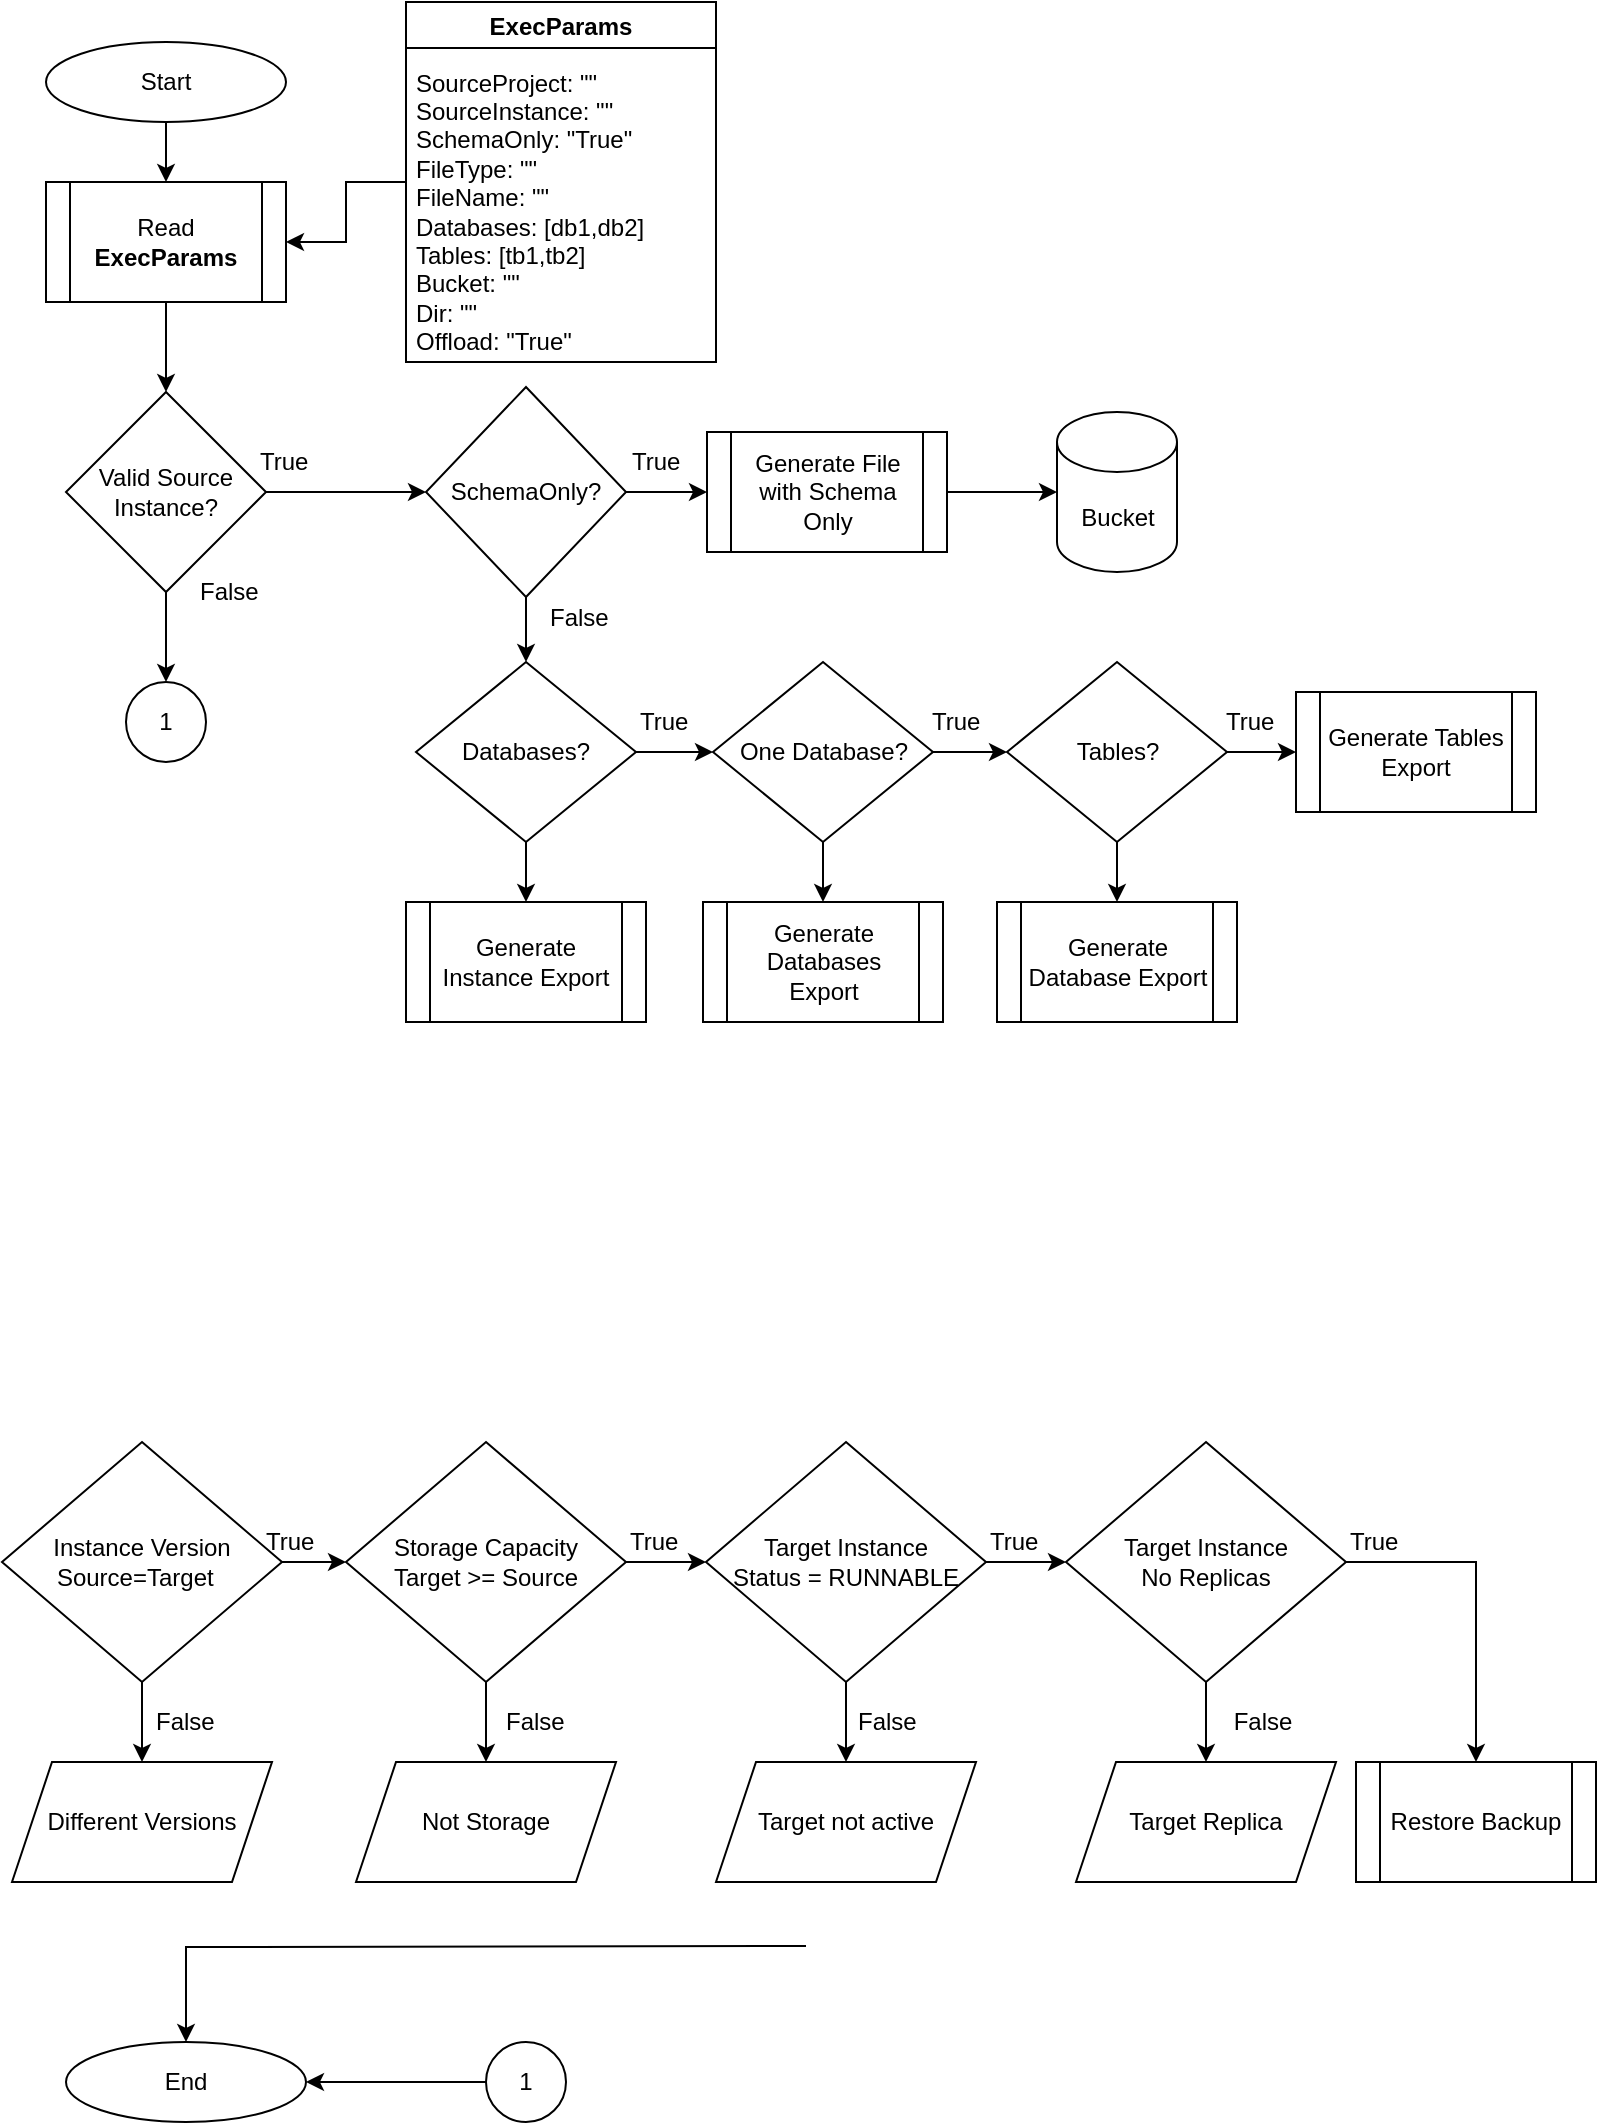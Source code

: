 <mxfile version="18.0.6" type="device"><diagram id="by7_IL-NuaCdy1XZ5fal" name="Page-1"><mxGraphModel dx="723" dy="461" grid="1" gridSize="10" guides="1" tooltips="1" connect="1" arrows="1" fold="1" page="1" pageScale="1" pageWidth="850" pageHeight="1100" math="0" shadow="0"><root><mxCell id="0"/><mxCell id="1" parent="0"/><mxCell id="hr8UE3AxpqPXBlZ-kHDY-1" style="edgeStyle=orthogonalEdgeStyle;rounded=0;orthogonalLoop=1;jettySize=auto;html=1;" edge="1" parent="1" target="hr8UE3AxpqPXBlZ-kHDY-27"><mxGeometry relative="1" as="geometry"><mxPoint x="425" y="991.97" as="sourcePoint"/></mxGeometry></mxCell><mxCell id="hr8UE3AxpqPXBlZ-kHDY-3" style="edgeStyle=orthogonalEdgeStyle;rounded=0;orthogonalLoop=1;jettySize=auto;html=1;entryX=0.5;entryY=0;entryDx=0;entryDy=0;" edge="1" parent="1" source="hr8UE3AxpqPXBlZ-kHDY-4" target="hr8UE3AxpqPXBlZ-kHDY-9"><mxGeometry relative="1" as="geometry"/></mxCell><mxCell id="hr8UE3AxpqPXBlZ-kHDY-4" value="Start" style="ellipse;whiteSpace=wrap;html=1;" vertex="1" parent="1"><mxGeometry x="45" y="40" width="120" height="40" as="geometry"/></mxCell><mxCell id="hr8UE3AxpqPXBlZ-kHDY-5" style="edgeStyle=orthogonalEdgeStyle;rounded=0;orthogonalLoop=1;jettySize=auto;html=1;entryX=1;entryY=0.5;entryDx=0;entryDy=0;" edge="1" parent="1" source="hr8UE3AxpqPXBlZ-kHDY-6" target="hr8UE3AxpqPXBlZ-kHDY-9"><mxGeometry relative="1" as="geometry"/></mxCell><mxCell id="hr8UE3AxpqPXBlZ-kHDY-6" value="ExecParams" style="swimlane;" vertex="1" parent="1"><mxGeometry x="225" y="20" width="155" height="180" as="geometry"/></mxCell><mxCell id="hr8UE3AxpqPXBlZ-kHDY-7" value="&lt;span style=&quot;&quot;&gt;SourceProject: &quot;&quot;&lt;/span&gt;&lt;br style=&quot;&quot;&gt;&lt;span style=&quot;&quot;&gt;SourceInstance: &quot;&quot;&lt;br&gt;SchemaOnly: &quot;True&quot;&lt;br&gt;FileType: &quot;&quot;&lt;br&gt;FileName: &quot;&quot;&lt;br&gt;Databases: [db1,db2]&lt;br&gt;Tables:&amp;nbsp;&lt;/span&gt;[tb1,tb2]&lt;span style=&quot;&quot;&gt;&lt;br&gt;Bucket: &quot;&quot;&lt;br&gt;Dir: &quot;&quot;&lt;br&gt;Offload: &quot;True&quot;&lt;br&gt;&lt;/span&gt;" style="text;html=1;align=left;verticalAlign=middle;resizable=0;points=[];autosize=1;strokeColor=none;fillColor=none;spacingTop=0;spacingBottom=0;spacing=2;spacingLeft=0;" vertex="1" parent="hr8UE3AxpqPXBlZ-kHDY-6"><mxGeometry x="3" y="30" width="130" height="150" as="geometry"/></mxCell><mxCell id="hr8UE3AxpqPXBlZ-kHDY-8" style="edgeStyle=orthogonalEdgeStyle;rounded=0;orthogonalLoop=1;jettySize=auto;html=1;entryX=0.5;entryY=0;entryDx=0;entryDy=0;" edge="1" parent="1" source="hr8UE3AxpqPXBlZ-kHDY-9" target="hr8UE3AxpqPXBlZ-kHDY-33"><mxGeometry relative="1" as="geometry"/></mxCell><mxCell id="hr8UE3AxpqPXBlZ-kHDY-9" value="Read&lt;br&gt;&lt;span style=&quot;font-weight: 700;&quot;&gt;ExecParams&lt;/span&gt;" style="shape=process;whiteSpace=wrap;html=1;backgroundOutline=1;" vertex="1" parent="1"><mxGeometry x="45" y="110" width="120" height="60" as="geometry"/></mxCell><mxCell id="hr8UE3AxpqPXBlZ-kHDY-10" style="edgeStyle=orthogonalEdgeStyle;rounded=0;orthogonalLoop=1;jettySize=auto;html=1;entryX=0;entryY=0.5;entryDx=0;entryDy=0;" edge="1" parent="1" source="hr8UE3AxpqPXBlZ-kHDY-12" target="hr8UE3AxpqPXBlZ-kHDY-15"><mxGeometry relative="1" as="geometry"/></mxCell><mxCell id="hr8UE3AxpqPXBlZ-kHDY-11" style="edgeStyle=orthogonalEdgeStyle;rounded=0;orthogonalLoop=1;jettySize=auto;html=1;entryX=0.5;entryY=0;entryDx=0;entryDy=0;" edge="1" parent="1" source="hr8UE3AxpqPXBlZ-kHDY-12" target="hr8UE3AxpqPXBlZ-kHDY-28"><mxGeometry relative="1" as="geometry"/></mxCell><mxCell id="hr8UE3AxpqPXBlZ-kHDY-12" value="Instance Version&lt;br&gt;&lt;span style=&quot;&quot;&gt;Source=Target&amp;nbsp;&amp;nbsp;&lt;/span&gt;" style="rhombus;whiteSpace=wrap;html=1;" vertex="1" parent="1"><mxGeometry x="23" y="740" width="140" height="120" as="geometry"/></mxCell><mxCell id="hr8UE3AxpqPXBlZ-kHDY-13" value="" style="edgeStyle=orthogonalEdgeStyle;rounded=0;orthogonalLoop=1;jettySize=auto;html=1;" edge="1" parent="1" source="hr8UE3AxpqPXBlZ-kHDY-15" target="hr8UE3AxpqPXBlZ-kHDY-18"><mxGeometry relative="1" as="geometry"/></mxCell><mxCell id="hr8UE3AxpqPXBlZ-kHDY-14" style="edgeStyle=orthogonalEdgeStyle;rounded=0;orthogonalLoop=1;jettySize=auto;html=1;entryX=0.5;entryY=0;entryDx=0;entryDy=0;" edge="1" parent="1" source="hr8UE3AxpqPXBlZ-kHDY-15" target="hr8UE3AxpqPXBlZ-kHDY-29"><mxGeometry relative="1" as="geometry"/></mxCell><mxCell id="hr8UE3AxpqPXBlZ-kHDY-15" value="Storage Capacity&lt;br&gt;Target &amp;gt;= Source" style="rhombus;whiteSpace=wrap;html=1;" vertex="1" parent="1"><mxGeometry x="195" y="740" width="140" height="120" as="geometry"/></mxCell><mxCell id="hr8UE3AxpqPXBlZ-kHDY-16" style="edgeStyle=orthogonalEdgeStyle;rounded=0;orthogonalLoop=1;jettySize=auto;html=1;entryX=0;entryY=0.5;entryDx=0;entryDy=0;" edge="1" parent="1" source="hr8UE3AxpqPXBlZ-kHDY-18" target="hr8UE3AxpqPXBlZ-kHDY-21"><mxGeometry relative="1" as="geometry"/></mxCell><mxCell id="hr8UE3AxpqPXBlZ-kHDY-17" style="edgeStyle=orthogonalEdgeStyle;rounded=0;orthogonalLoop=1;jettySize=auto;html=1;entryX=0.5;entryY=0;entryDx=0;entryDy=0;" edge="1" parent="1" source="hr8UE3AxpqPXBlZ-kHDY-18" target="hr8UE3AxpqPXBlZ-kHDY-30"><mxGeometry relative="1" as="geometry"/></mxCell><mxCell id="hr8UE3AxpqPXBlZ-kHDY-18" value="Target Instance&lt;br&gt;Status = RUNNABLE" style="rhombus;whiteSpace=wrap;html=1;" vertex="1" parent="1"><mxGeometry x="375" y="740" width="140" height="120" as="geometry"/></mxCell><mxCell id="hr8UE3AxpqPXBlZ-kHDY-19" style="edgeStyle=orthogonalEdgeStyle;rounded=0;orthogonalLoop=1;jettySize=auto;html=1;entryX=0.5;entryY=0;entryDx=0;entryDy=0;" edge="1" parent="1" source="hr8UE3AxpqPXBlZ-kHDY-21" target="hr8UE3AxpqPXBlZ-kHDY-58"><mxGeometry relative="1" as="geometry"/></mxCell><mxCell id="hr8UE3AxpqPXBlZ-kHDY-20" style="edgeStyle=orthogonalEdgeStyle;rounded=0;orthogonalLoop=1;jettySize=auto;html=1;" edge="1" parent="1" source="hr8UE3AxpqPXBlZ-kHDY-21" target="hr8UE3AxpqPXBlZ-kHDY-66"><mxGeometry relative="1" as="geometry"/></mxCell><mxCell id="hr8UE3AxpqPXBlZ-kHDY-21" value="Target Instance&lt;br&gt;No Replicas" style="rhombus;whiteSpace=wrap;html=1;" vertex="1" parent="1"><mxGeometry x="555" y="740" width="140" height="120" as="geometry"/></mxCell><mxCell id="hr8UE3AxpqPXBlZ-kHDY-22" value="True" style="text;html=1;align=left;verticalAlign=middle;resizable=0;points=[];autosize=1;strokeColor=none;fillColor=none;" vertex="1" parent="1"><mxGeometry x="153" y="780" width="40" height="20" as="geometry"/></mxCell><mxCell id="hr8UE3AxpqPXBlZ-kHDY-23" value="True" style="text;html=1;align=left;verticalAlign=middle;resizable=0;points=[];autosize=1;strokeColor=none;fillColor=none;" vertex="1" parent="1"><mxGeometry x="335" y="780" width="40" height="20" as="geometry"/></mxCell><mxCell id="hr8UE3AxpqPXBlZ-kHDY-24" value="True" style="text;html=1;align=left;verticalAlign=middle;resizable=0;points=[];autosize=1;strokeColor=none;fillColor=none;" vertex="1" parent="1"><mxGeometry x="515" y="780" width="40" height="20" as="geometry"/></mxCell><mxCell id="hr8UE3AxpqPXBlZ-kHDY-25" value="True" style="text;html=1;align=left;verticalAlign=middle;resizable=0;points=[];autosize=1;strokeColor=none;fillColor=none;" vertex="1" parent="1"><mxGeometry x="695" y="780" width="40" height="20" as="geometry"/></mxCell><mxCell id="hr8UE3AxpqPXBlZ-kHDY-26" value="False" style="text;html=1;align=center;verticalAlign=middle;resizable=0;points=[];autosize=1;strokeColor=none;fillColor=none;" vertex="1" parent="1"><mxGeometry x="633" y="870" width="40" height="20" as="geometry"/></mxCell><mxCell id="hr8UE3AxpqPXBlZ-kHDY-27" value="End" style="ellipse;whiteSpace=wrap;html=1;" vertex="1" parent="1"><mxGeometry x="55" y="1040" width="120" height="40" as="geometry"/></mxCell><mxCell id="hr8UE3AxpqPXBlZ-kHDY-28" value="Different Versions" style="shape=parallelogram;perimeter=parallelogramPerimeter;whiteSpace=wrap;html=1;fixedSize=1;" vertex="1" parent="1"><mxGeometry x="28" y="900" width="130" height="60" as="geometry"/></mxCell><mxCell id="hr8UE3AxpqPXBlZ-kHDY-29" value="Not Storage" style="shape=parallelogram;perimeter=parallelogramPerimeter;whiteSpace=wrap;html=1;fixedSize=1;" vertex="1" parent="1"><mxGeometry x="200" y="900" width="130" height="60" as="geometry"/></mxCell><mxCell id="hr8UE3AxpqPXBlZ-kHDY-30" value="Target not active" style="shape=parallelogram;perimeter=parallelogramPerimeter;whiteSpace=wrap;html=1;fixedSize=1;" vertex="1" parent="1"><mxGeometry x="380" y="900" width="130" height="60" as="geometry"/></mxCell><mxCell id="hr8UE3AxpqPXBlZ-kHDY-32" style="edgeStyle=orthogonalEdgeStyle;rounded=0;orthogonalLoop=1;jettySize=auto;html=1;" edge="1" parent="1" source="hr8UE3AxpqPXBlZ-kHDY-33" target="hr8UE3AxpqPXBlZ-kHDY-39"><mxGeometry relative="1" as="geometry"/></mxCell><mxCell id="hr8UE3AxpqPXBlZ-kHDY-67" style="edgeStyle=orthogonalEdgeStyle;rounded=0;orthogonalLoop=1;jettySize=auto;html=1;entryX=0.5;entryY=0;entryDx=0;entryDy=0;" edge="1" parent="1" source="hr8UE3AxpqPXBlZ-kHDY-33" target="hr8UE3AxpqPXBlZ-kHDY-40"><mxGeometry relative="1" as="geometry"/></mxCell><mxCell id="hr8UE3AxpqPXBlZ-kHDY-33" value="Valid Source Instance?" style="rhombus;whiteSpace=wrap;html=1;" vertex="1" parent="1"><mxGeometry x="55" y="215" width="100" height="100" as="geometry"/></mxCell><mxCell id="hr8UE3AxpqPXBlZ-kHDY-34" value="Bucket" style="shape=cylinder3;whiteSpace=wrap;html=1;boundedLbl=1;backgroundOutline=1;size=15;" vertex="1" parent="1"><mxGeometry x="550.5" y="225" width="60" height="80" as="geometry"/></mxCell><mxCell id="hr8UE3AxpqPXBlZ-kHDY-35" style="edgeStyle=orthogonalEdgeStyle;rounded=0;orthogonalLoop=1;jettySize=auto;html=1;endArrow=classic;endFill=1;" edge="1" parent="1" source="hr8UE3AxpqPXBlZ-kHDY-36" target="hr8UE3AxpqPXBlZ-kHDY-34"><mxGeometry relative="1" as="geometry"/></mxCell><mxCell id="hr8UE3AxpqPXBlZ-kHDY-36" value="Generate File with Schema Only" style="shape=process;whiteSpace=wrap;html=1;backgroundOutline=1;" vertex="1" parent="1"><mxGeometry x="375.5" y="235" width="120" height="60" as="geometry"/></mxCell><mxCell id="hr8UE3AxpqPXBlZ-kHDY-38" style="edgeStyle=orthogonalEdgeStyle;rounded=0;orthogonalLoop=1;jettySize=auto;html=1;entryX=0;entryY=0.5;entryDx=0;entryDy=0;" edge="1" parent="1" source="hr8UE3AxpqPXBlZ-kHDY-39" target="hr8UE3AxpqPXBlZ-kHDY-36"><mxGeometry relative="1" as="geometry"/></mxCell><mxCell id="hr8UE3AxpqPXBlZ-kHDY-68" style="edgeStyle=orthogonalEdgeStyle;rounded=0;orthogonalLoop=1;jettySize=auto;html=1;entryX=0.5;entryY=0;entryDx=0;entryDy=0;" edge="1" parent="1" source="hr8UE3AxpqPXBlZ-kHDY-39" target="hr8UE3AxpqPXBlZ-kHDY-51"><mxGeometry relative="1" as="geometry"/></mxCell><mxCell id="hr8UE3AxpqPXBlZ-kHDY-39" value="SchemaOnly?" style="rhombus;whiteSpace=wrap;html=1;" vertex="1" parent="1"><mxGeometry x="235" y="212.5" width="100" height="105" as="geometry"/></mxCell><mxCell id="hr8UE3AxpqPXBlZ-kHDY-40" value="1" style="ellipse;whiteSpace=wrap;html=1;aspect=fixed;" vertex="1" parent="1"><mxGeometry x="85" y="360" width="40" height="40" as="geometry"/></mxCell><mxCell id="hr8UE3AxpqPXBlZ-kHDY-41" value="True" style="text;html=1;align=left;verticalAlign=middle;resizable=0;points=[];autosize=1;strokeColor=none;fillColor=none;" vertex="1" parent="1"><mxGeometry x="150" y="240" width="40" height="20" as="geometry"/></mxCell><mxCell id="hr8UE3AxpqPXBlZ-kHDY-46" value="False" style="text;html=1;align=left;verticalAlign=middle;resizable=0;points=[];autosize=1;strokeColor=none;fillColor=none;" vertex="1" parent="1"><mxGeometry x="295" y="317.5" width="40" height="20" as="geometry"/></mxCell><mxCell id="hr8UE3AxpqPXBlZ-kHDY-47" value="False" style="text;html=1;align=left;verticalAlign=middle;resizable=0;points=[];autosize=1;strokeColor=none;fillColor=none;" vertex="1" parent="1"><mxGeometry x="120" y="305" width="40" height="20" as="geometry"/></mxCell><mxCell id="hr8UE3AxpqPXBlZ-kHDY-79" style="edgeStyle=orthogonalEdgeStyle;rounded=0;orthogonalLoop=1;jettySize=auto;html=1;entryX=0;entryY=0.5;entryDx=0;entryDy=0;" edge="1" parent="1" source="hr8UE3AxpqPXBlZ-kHDY-51" target="hr8UE3AxpqPXBlZ-kHDY-77"><mxGeometry relative="1" as="geometry"/></mxCell><mxCell id="hr8UE3AxpqPXBlZ-kHDY-94" style="edgeStyle=orthogonalEdgeStyle;rounded=0;orthogonalLoop=1;jettySize=auto;html=1;entryX=0.5;entryY=0;entryDx=0;entryDy=0;" edge="1" parent="1" source="hr8UE3AxpqPXBlZ-kHDY-51" target="hr8UE3AxpqPXBlZ-kHDY-92"><mxGeometry relative="1" as="geometry"/></mxCell><mxCell id="hr8UE3AxpqPXBlZ-kHDY-51" value="Databases?" style="rhombus;whiteSpace=wrap;html=1;" vertex="1" parent="1"><mxGeometry x="230" y="350" width="110" height="90" as="geometry"/></mxCell><mxCell id="hr8UE3AxpqPXBlZ-kHDY-58" value="Target Replica" style="shape=parallelogram;perimeter=parallelogramPerimeter;whiteSpace=wrap;html=1;fixedSize=1;" vertex="1" parent="1"><mxGeometry x="560" y="900" width="130" height="60" as="geometry"/></mxCell><mxCell id="hr8UE3AxpqPXBlZ-kHDY-59" style="edgeStyle=orthogonalEdgeStyle;rounded=0;orthogonalLoop=1;jettySize=auto;html=1;entryX=1;entryY=0.5;entryDx=0;entryDy=0;" edge="1" parent="1" source="hr8UE3AxpqPXBlZ-kHDY-60" target="hr8UE3AxpqPXBlZ-kHDY-27"><mxGeometry relative="1" as="geometry"/></mxCell><mxCell id="hr8UE3AxpqPXBlZ-kHDY-60" value="1" style="ellipse;whiteSpace=wrap;html=1;aspect=fixed;" vertex="1" parent="1"><mxGeometry x="265" y="1040" width="40" height="40" as="geometry"/></mxCell><mxCell id="hr8UE3AxpqPXBlZ-kHDY-61" value="False" style="text;html=1;align=left;verticalAlign=middle;resizable=0;points=[];autosize=1;strokeColor=none;fillColor=none;" vertex="1" parent="1"><mxGeometry x="98" y="870" width="40" height="20" as="geometry"/></mxCell><mxCell id="hr8UE3AxpqPXBlZ-kHDY-62" value="False" style="text;html=1;align=left;verticalAlign=middle;resizable=0;points=[];autosize=1;strokeColor=none;fillColor=none;" vertex="1" parent="1"><mxGeometry x="273" y="870" width="40" height="20" as="geometry"/></mxCell><mxCell id="hr8UE3AxpqPXBlZ-kHDY-63" value="False" style="text;html=1;align=left;verticalAlign=middle;resizable=0;points=[];autosize=1;strokeColor=none;fillColor=none;" vertex="1" parent="1"><mxGeometry x="448.5" y="870" width="40" height="20" as="geometry"/></mxCell><mxCell id="hr8UE3AxpqPXBlZ-kHDY-66" value="Restore Backup" style="shape=process;whiteSpace=wrap;html=1;backgroundOutline=1;fillColor=none;" vertex="1" parent="1"><mxGeometry x="700" y="900" width="120" height="60" as="geometry"/></mxCell><mxCell id="hr8UE3AxpqPXBlZ-kHDY-71" value="True" style="text;html=1;align=left;verticalAlign=middle;resizable=0;points=[];autosize=1;strokeColor=none;fillColor=none;" vertex="1" parent="1"><mxGeometry x="335.5" y="240" width="40" height="20" as="geometry"/></mxCell><mxCell id="hr8UE3AxpqPXBlZ-kHDY-72" value="True" style="text;html=1;align=left;verticalAlign=middle;resizable=0;points=[];autosize=1;strokeColor=none;fillColor=none;" vertex="1" parent="1"><mxGeometry x="340" y="370" width="40" height="20" as="geometry"/></mxCell><mxCell id="hr8UE3AxpqPXBlZ-kHDY-82" style="edgeStyle=orthogonalEdgeStyle;rounded=0;orthogonalLoop=1;jettySize=auto;html=1;entryX=0;entryY=0.5;entryDx=0;entryDy=0;" edge="1" parent="1" source="hr8UE3AxpqPXBlZ-kHDY-77" target="hr8UE3AxpqPXBlZ-kHDY-81"><mxGeometry relative="1" as="geometry"/></mxCell><mxCell id="hr8UE3AxpqPXBlZ-kHDY-91" style="edgeStyle=orthogonalEdgeStyle;rounded=0;orthogonalLoop=1;jettySize=auto;html=1;entryX=0.5;entryY=0;entryDx=0;entryDy=0;" edge="1" parent="1" source="hr8UE3AxpqPXBlZ-kHDY-77" target="hr8UE3AxpqPXBlZ-kHDY-90"><mxGeometry relative="1" as="geometry"/></mxCell><mxCell id="hr8UE3AxpqPXBlZ-kHDY-77" value="One Database?" style="rhombus;whiteSpace=wrap;html=1;" vertex="1" parent="1"><mxGeometry x="378.5" y="350" width="110" height="90" as="geometry"/></mxCell><mxCell id="hr8UE3AxpqPXBlZ-kHDY-85" style="edgeStyle=orthogonalEdgeStyle;rounded=0;orthogonalLoop=1;jettySize=auto;html=1;entryX=0;entryY=0.5;entryDx=0;entryDy=0;" edge="1" parent="1" source="hr8UE3AxpqPXBlZ-kHDY-81" target="hr8UE3AxpqPXBlZ-kHDY-84"><mxGeometry relative="1" as="geometry"/></mxCell><mxCell id="hr8UE3AxpqPXBlZ-kHDY-89" style="edgeStyle=orthogonalEdgeStyle;rounded=0;orthogonalLoop=1;jettySize=auto;html=1;entryX=0.5;entryY=0;entryDx=0;entryDy=0;" edge="1" parent="1" source="hr8UE3AxpqPXBlZ-kHDY-81" target="hr8UE3AxpqPXBlZ-kHDY-88"><mxGeometry relative="1" as="geometry"/></mxCell><mxCell id="hr8UE3AxpqPXBlZ-kHDY-81" value="Tables?" style="rhombus;whiteSpace=wrap;html=1;" vertex="1" parent="1"><mxGeometry x="525.5" y="350" width="110" height="90" as="geometry"/></mxCell><mxCell id="hr8UE3AxpqPXBlZ-kHDY-84" value="Generate Tables Export" style="shape=process;whiteSpace=wrap;html=1;backgroundOutline=1;" vertex="1" parent="1"><mxGeometry x="670" y="365" width="120" height="60" as="geometry"/></mxCell><mxCell id="hr8UE3AxpqPXBlZ-kHDY-86" value="True" style="text;html=1;align=left;verticalAlign=middle;resizable=0;points=[];autosize=1;strokeColor=none;fillColor=none;" vertex="1" parent="1"><mxGeometry x="485.5" y="370" width="40" height="20" as="geometry"/></mxCell><mxCell id="hr8UE3AxpqPXBlZ-kHDY-87" value="True" style="text;html=1;align=left;verticalAlign=middle;resizable=0;points=[];autosize=1;strokeColor=none;fillColor=none;" vertex="1" parent="1"><mxGeometry x="633" y="370" width="40" height="20" as="geometry"/></mxCell><mxCell id="hr8UE3AxpqPXBlZ-kHDY-88" value="Generate Database Export" style="shape=process;whiteSpace=wrap;html=1;backgroundOutline=1;" vertex="1" parent="1"><mxGeometry x="520.5" y="470" width="120" height="60" as="geometry"/></mxCell><mxCell id="hr8UE3AxpqPXBlZ-kHDY-90" value="Generate Databases Export" style="shape=process;whiteSpace=wrap;html=1;backgroundOutline=1;" vertex="1" parent="1"><mxGeometry x="373.5" y="470" width="120" height="60" as="geometry"/></mxCell><mxCell id="hr8UE3AxpqPXBlZ-kHDY-92" value="Generate Instance Export" style="shape=process;whiteSpace=wrap;html=1;backgroundOutline=1;" vertex="1" parent="1"><mxGeometry x="225" y="470" width="120" height="60" as="geometry"/></mxCell></root></mxGraphModel></diagram></mxfile>